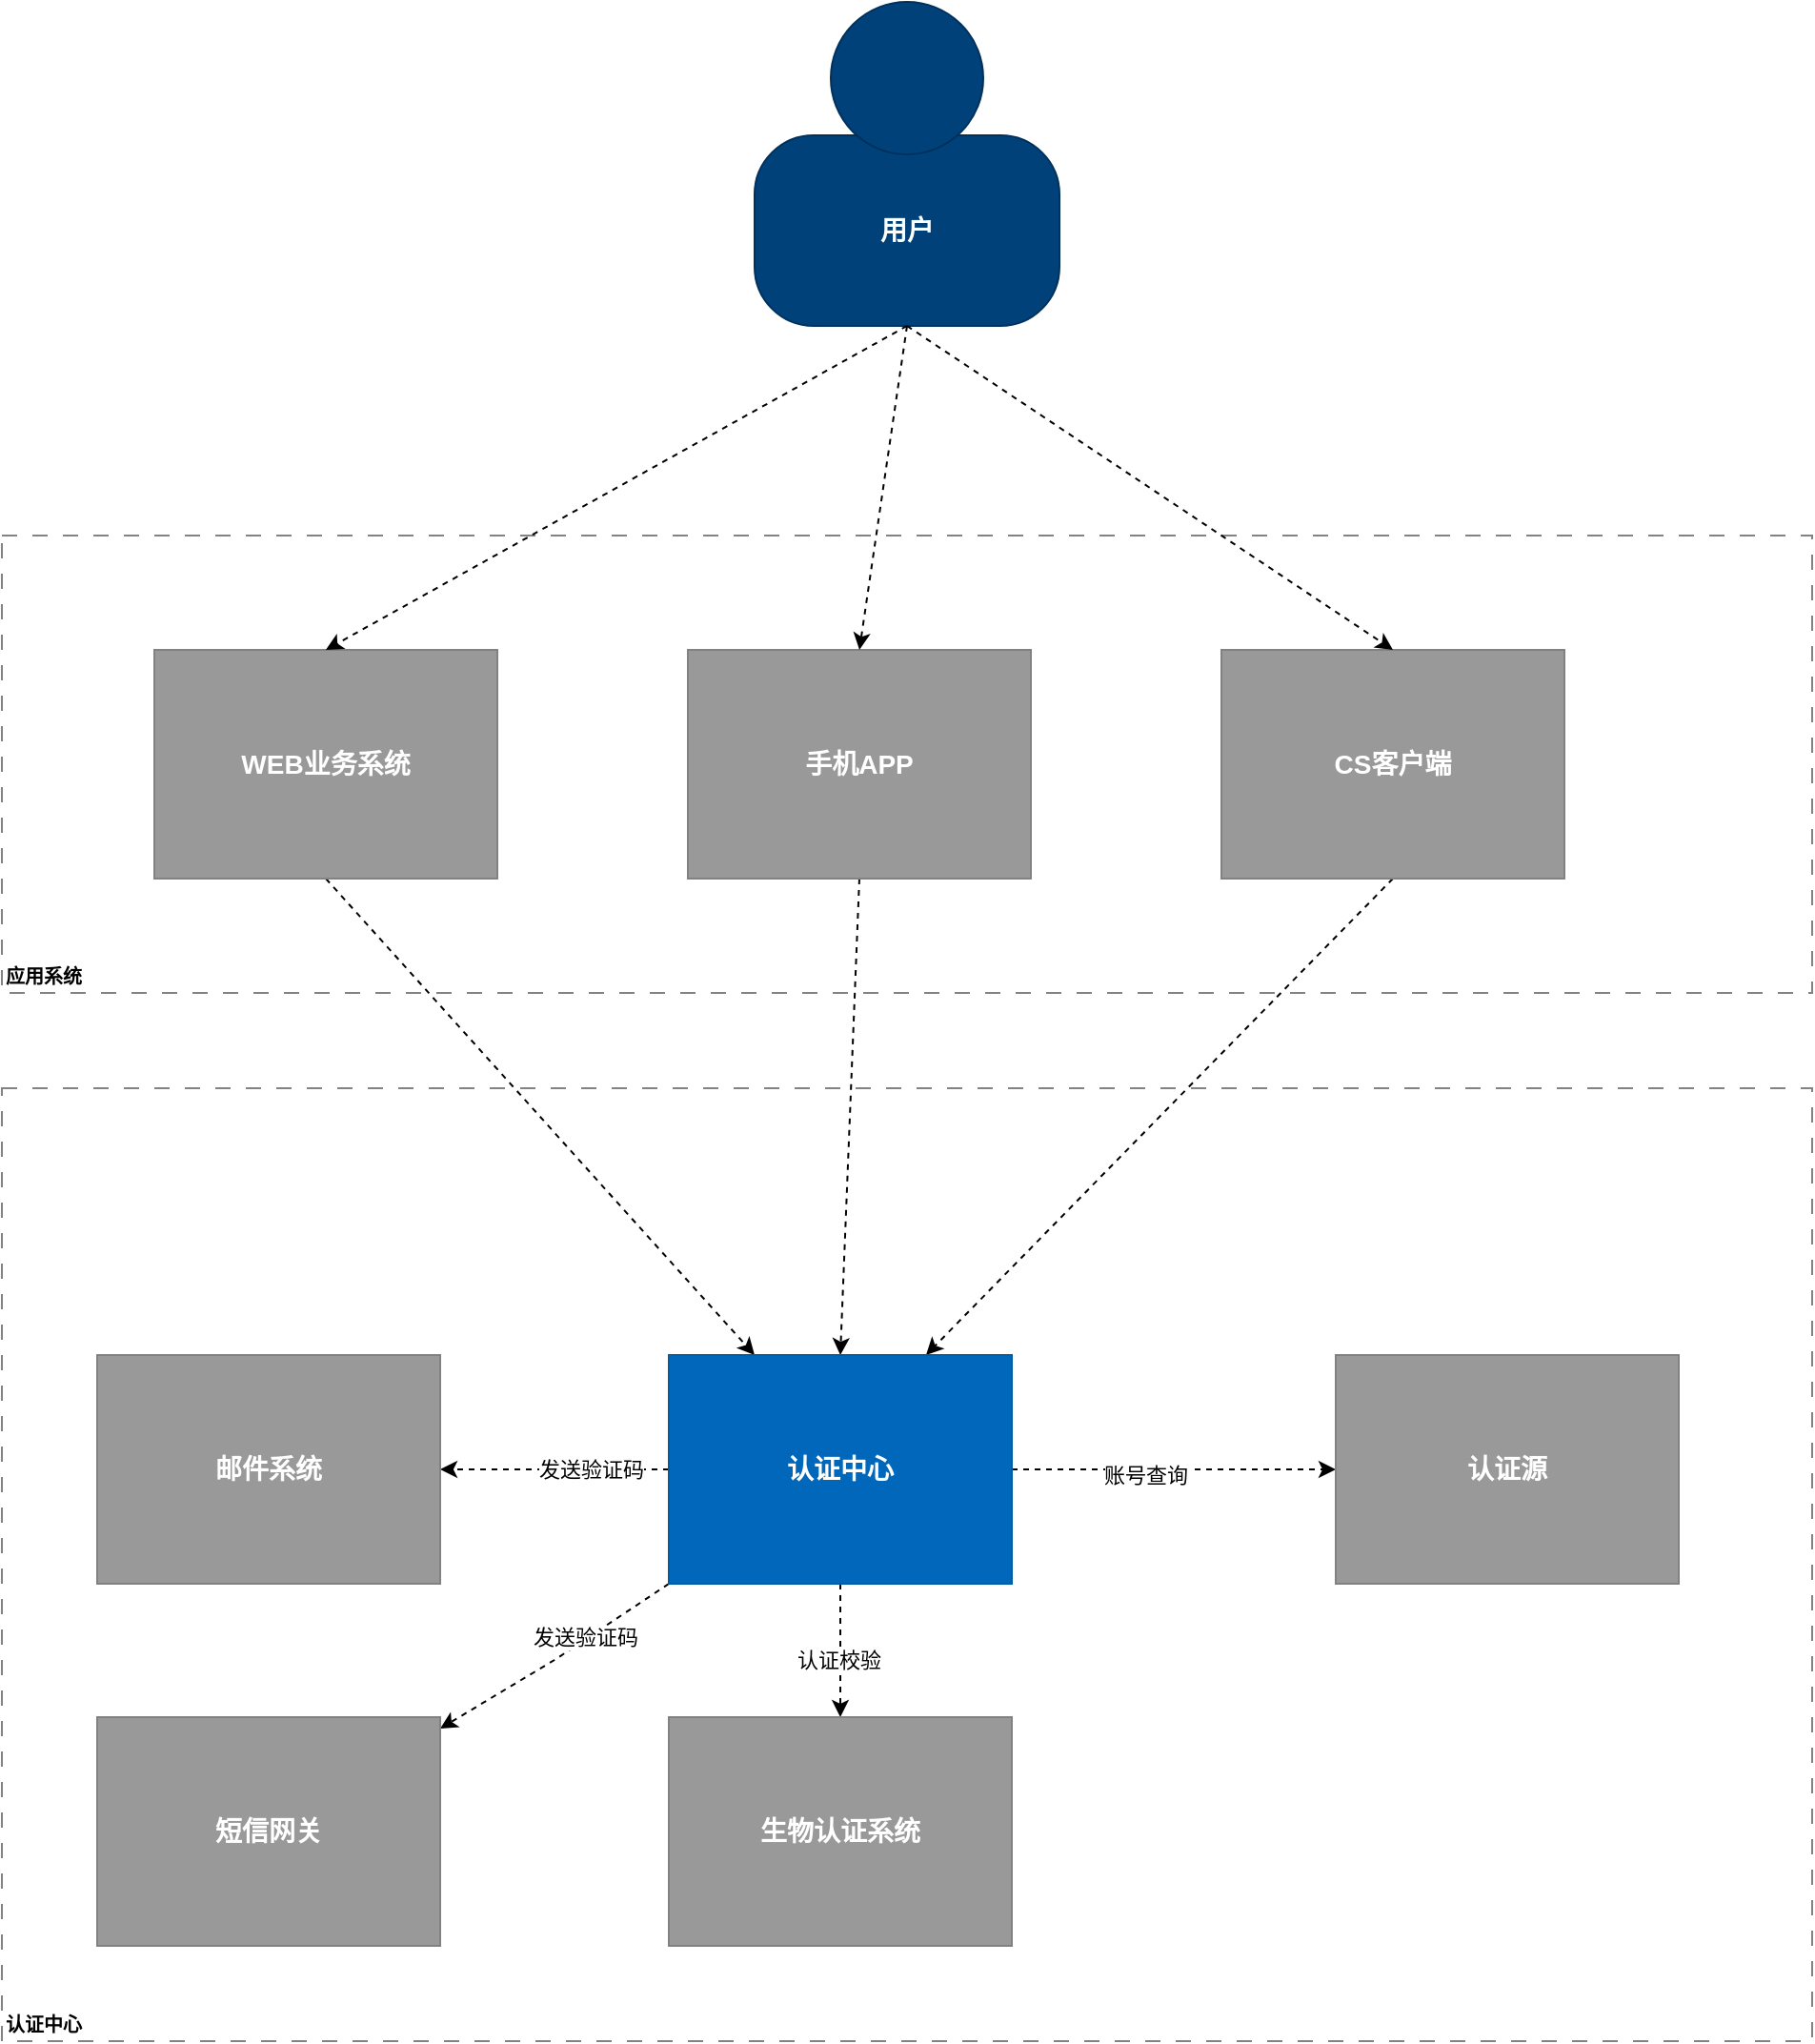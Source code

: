 <mxfile version="13.1.3" type="github"><diagram name="Page-1" id="9f46799a-70d6-7492-0946-bef42562c5a5"><mxGraphModel dx="1422" dy="1645" grid="1" gridSize="10" guides="1" tooltips="1" connect="1" arrows="1" fold="1" page="1" pageScale="1" pageWidth="1100" pageHeight="850" background="#ffffff" math="0" shadow="0"><root><mxCell id="0"/><mxCell id="1" parent="0"/><object label="&lt;b&gt;认证中心&lt;/b&gt;" placeholders="1" name="Software System Name" id="ozthSqmPlwRFiOnR1lLT-12"><mxCell style="rounded=0;whiteSpace=wrap;html=1;strokeColor=#828282;fillColor=none;fontColor=#000000;align=left;labelPosition=center;verticalLabelPosition=middle;verticalAlign=bottom;dashed=1;strokeWidth=1;perimeterSpacing=0;spacing=2;spacingTop=0;fontSize=10;dashPattern=8 8;" vertex="1" parent="1"><mxGeometry x="10" y="-220" width="950" height="500" as="geometry"/></mxCell></object><object label="&lt;b&gt;应用系统&lt;/b&gt;" placeholders="1" name="Software System Name" id="ozthSqmPlwRFiOnR1lLT-11"><mxCell style="rounded=0;whiteSpace=wrap;html=1;strokeColor=#828282;fillColor=none;fontColor=#000000;align=left;labelPosition=center;verticalLabelPosition=middle;verticalAlign=bottom;dashed=1;strokeWidth=1;perimeterSpacing=0;spacing=2;spacingTop=0;fontSize=10;dashPattern=8 8;" vertex="1" parent="1"><mxGeometry x="10" y="-510" width="950" height="240" as="geometry"/></mxCell></object><object label="" placeholders="1" instruction="edit data of the lower shape within the group" id="ozthSqmPlwRFiOnR1lLT-1"><mxCell style="group;resizable=0;" vertex="1" connectable="0" parent="1"><mxGeometry x="405" y="-790" width="160" height="170" as="geometry"/></mxCell></object><object label="&lt;div style=&quot;color: rgb(255 , 255 , 255) ; white-space: normal&quot;&gt;&lt;span style=&quot;font-size: 14px&quot;&gt;&lt;b&gt;用户&lt;/b&gt;&lt;/span&gt;&lt;/div&gt;" name="Actor Name" description="Description" placeholders="1" id="ozthSqmPlwRFiOnR1lLT-2"><mxCell style="rounded=1;whiteSpace=wrap;html=1;strokeColor=#00315C;fillColor=#004179;fontColor=#000000;arcSize=31;" vertex="1" parent="ozthSqmPlwRFiOnR1lLT-1"><mxGeometry y="70" width="160" height="100" as="geometry"/></mxCell></object><mxCell id="ozthSqmPlwRFiOnR1lLT-3" value="" style="ellipse;whiteSpace=wrap;html=1;aspect=fixed;strokeColor=#00315C;fillColor=#004179;fontColor=#000000;" vertex="1" parent="ozthSqmPlwRFiOnR1lLT-1"><mxGeometry x="40" width="80" height="80" as="geometry"/></mxCell><mxCell id="ozthSqmPlwRFiOnR1lLT-39" style="edgeStyle=none;rounded=0;orthogonalLoop=1;jettySize=auto;html=1;exitX=0.5;exitY=1;exitDx=0;exitDy=0;entryX=0.5;entryY=0;entryDx=0;entryDy=0;dashed=1;" edge="1" parent="1" source="ozthSqmPlwRFiOnR1lLT-6" target="ozthSqmPlwRFiOnR1lLT-14"><mxGeometry relative="1" as="geometry"/></mxCell><object label="&lt;span style=&quot;font-size: 14px&quot;&gt;&lt;b&gt;手机APP&lt;/b&gt;&lt;/span&gt;" placeholders="1" name="External System Name" description="Description of Software System" id="ozthSqmPlwRFiOnR1lLT-6"><mxCell style="rounded=0;whiteSpace=wrap;html=1;fillColor=#999999;fontColor=#FFFFFF;strokeColor=#828282;resizable=0;" vertex="1" parent="1"><mxGeometry x="370" y="-450" width="180" height="120" as="geometry"/></mxCell></object><mxCell id="ozthSqmPlwRFiOnR1lLT-40" style="edgeStyle=none;rounded=0;orthogonalLoop=1;jettySize=auto;html=1;exitX=0.5;exitY=1;exitDx=0;exitDy=0;dashed=1;entryX=0.75;entryY=0;entryDx=0;entryDy=0;" edge="1" parent="1" source="ozthSqmPlwRFiOnR1lLT-9" target="ozthSqmPlwRFiOnR1lLT-14"><mxGeometry relative="1" as="geometry"><mxPoint x="450" y="-80" as="targetPoint"/></mxGeometry></mxCell><object label="&lt;div&gt;&lt;span style=&quot;font-size: 14px&quot;&gt;&lt;b&gt;CS客户端&lt;/b&gt;&lt;/span&gt;&lt;/div&gt;" placeholders="1" name="External System Name" description="Description of Software System" id="ozthSqmPlwRFiOnR1lLT-9"><mxCell style="rounded=0;whiteSpace=wrap;html=1;fillColor=#999999;fontColor=#FFFFFF;strokeColor=#828282;resizable=0;" vertex="1" parent="1"><mxGeometry x="650" y="-450" width="180" height="120" as="geometry"/></mxCell></object><mxCell id="ozthSqmPlwRFiOnR1lLT-38" style="rounded=0;orthogonalLoop=1;jettySize=auto;html=1;exitX=0.5;exitY=1;exitDx=0;exitDy=0;dashed=1;entryX=0.25;entryY=0;entryDx=0;entryDy=0;" edge="1" parent="1" source="ozthSqmPlwRFiOnR1lLT-7" target="ozthSqmPlwRFiOnR1lLT-14"><mxGeometry relative="1" as="geometry"/></mxCell><object label="&lt;div&gt;&lt;span style=&quot;font-size: 14px&quot;&gt;&lt;b&gt;WEB业务系统&lt;/b&gt;&lt;/span&gt;&lt;/div&gt;" placeholders="1" name="External System Name" description="Description of Software System" id="ozthSqmPlwRFiOnR1lLT-7"><mxCell style="rounded=0;whiteSpace=wrap;html=1;fillColor=#999999;fontColor=#FFFFFF;strokeColor=#828282;resizable=0;" vertex="1" parent="1"><mxGeometry x="90" y="-450" width="180" height="120" as="geometry"/></mxCell></object><mxCell id="ozthSqmPlwRFiOnR1lLT-41" style="edgeStyle=none;rounded=0;orthogonalLoop=1;jettySize=auto;html=1;dashed=1;" edge="1" parent="1" source="ozthSqmPlwRFiOnR1lLT-14" target="ozthSqmPlwRFiOnR1lLT-24"><mxGeometry relative="1" as="geometry"/></mxCell><mxCell id="ozthSqmPlwRFiOnR1lLT-48" value="发送验证码" style="edgeLabel;html=1;align=center;verticalAlign=middle;resizable=0;points=[];" vertex="1" connectable="0" parent="ozthSqmPlwRFiOnR1lLT-41"><mxGeometry x="-0.317" relative="1" as="geometry"><mxPoint as="offset"/></mxGeometry></mxCell><mxCell id="ozthSqmPlwRFiOnR1lLT-42" style="edgeStyle=none;rounded=0;orthogonalLoop=1;jettySize=auto;html=1;exitX=1;exitY=0.5;exitDx=0;exitDy=0;dashed=1;comic=0;" edge="1" parent="1" source="ozthSqmPlwRFiOnR1lLT-14" target="ozthSqmPlwRFiOnR1lLT-21"><mxGeometry relative="1" as="geometry"/></mxCell><mxCell id="ozthSqmPlwRFiOnR1lLT-43" value="账号查询" style="edgeLabel;html=1;align=center;verticalAlign=middle;resizable=0;points=[];" vertex="1" connectable="0" parent="ozthSqmPlwRFiOnR1lLT-42"><mxGeometry x="-0.176" y="-3" relative="1" as="geometry"><mxPoint as="offset"/></mxGeometry></mxCell><mxCell id="ozthSqmPlwRFiOnR1lLT-44" style="edgeStyle=none;rounded=0;orthogonalLoop=1;jettySize=auto;html=1;exitX=0.5;exitY=1;exitDx=0;exitDy=0;dashed=1;endArrow=classic;endFill=1;" edge="1" parent="1" source="ozthSqmPlwRFiOnR1lLT-14" target="ozthSqmPlwRFiOnR1lLT-31"><mxGeometry relative="1" as="geometry"><Array as="points"><mxPoint x="450" y="70"/></Array></mxGeometry></mxCell><mxCell id="ozthSqmPlwRFiOnR1lLT-49" value="认证校验" style="edgeLabel;html=1;align=center;verticalAlign=middle;resizable=0;points=[];" vertex="1" connectable="0" parent="ozthSqmPlwRFiOnR1lLT-44"><mxGeometry x="0.143" y="-1" relative="1" as="geometry"><mxPoint as="offset"/></mxGeometry></mxCell><mxCell id="ozthSqmPlwRFiOnR1lLT-46" style="edgeStyle=none;rounded=0;orthogonalLoop=1;jettySize=auto;html=1;exitX=0;exitY=1;exitDx=0;exitDy=0;dashed=1;" edge="1" parent="1" source="ozthSqmPlwRFiOnR1lLT-14" target="ozthSqmPlwRFiOnR1lLT-25"><mxGeometry relative="1" as="geometry"><Array as="points"><mxPoint x="300" y="80"/></Array></mxGeometry></mxCell><mxCell id="ozthSqmPlwRFiOnR1lLT-47" value="发送验证码" style="edgeLabel;html=1;align=center;verticalAlign=middle;resizable=0;points=[];" vertex="1" connectable="0" parent="ozthSqmPlwRFiOnR1lLT-46"><mxGeometry x="0.015" y="-19" relative="1" as="geometry"><mxPoint x="25" y="4" as="offset"/></mxGeometry></mxCell><object label="&lt;div&gt;&lt;span style=&quot;font-size: 14px&quot;&gt;&lt;b&gt;认证中心&lt;/b&gt;&lt;/span&gt;&lt;/div&gt;" placeholders="1" name="Software System Name" description="Description" id="ozthSqmPlwRFiOnR1lLT-14"><mxCell style="rounded=0;whiteSpace=wrap;html=1;fillColor=#0067BA;fontColor=#FFFFFF;strokeColor=#005DA8;resizable=0;" vertex="1" parent="1"><mxGeometry x="360" y="-80" width="180" height="120" as="geometry"/></mxCell></object><object label="&lt;span style=&quot;font-size: 14px&quot;&gt;&lt;b&gt;认证源&lt;/b&gt;&lt;/span&gt;" placeholders="1" name="External System Name" description="Description of Software System" id="ozthSqmPlwRFiOnR1lLT-21"><mxCell style="rounded=0;whiteSpace=wrap;html=1;fillColor=#999999;fontColor=#FFFFFF;strokeColor=#828282;resizable=0;" vertex="1" parent="1"><mxGeometry x="710" y="-80" width="180" height="120" as="geometry"/></mxCell></object><object label="&lt;span style=&quot;font-size: 14px&quot;&gt;&lt;b&gt;邮件系统&lt;/b&gt;&lt;/span&gt;" placeholders="1" name="External System Name" description="Description of Software System" id="ozthSqmPlwRFiOnR1lLT-24"><mxCell style="rounded=0;whiteSpace=wrap;html=1;fillColor=#999999;fontColor=#FFFFFF;strokeColor=#828282;resizable=0;" vertex="1" parent="1"><mxGeometry x="60" y="-80" width="180" height="120" as="geometry"/></mxCell></object><object label="&lt;span style=&quot;font-size: 14px&quot;&gt;&lt;b&gt;短信网关&lt;/b&gt;&lt;/span&gt;" placeholders="1" name="External System Name" description="Description of Software System" id="ozthSqmPlwRFiOnR1lLT-25"><mxCell style="rounded=0;whiteSpace=wrap;html=1;fillColor=#999999;fontColor=#FFFFFF;strokeColor=#828282;resizable=0;" vertex="1" parent="1"><mxGeometry x="60" y="110" width="180" height="120" as="geometry"/></mxCell></object><object label="&lt;span style=&quot;font-size: 14px&quot;&gt;&lt;b&gt;生物认证系统&lt;/b&gt;&lt;/span&gt;" placeholders="1" name="External System Name" description="Description of Software System" id="ozthSqmPlwRFiOnR1lLT-31"><mxCell style="rounded=0;whiteSpace=wrap;html=1;fillColor=#999999;fontColor=#FFFFFF;strokeColor=#828282;resizable=0;" vertex="1" parent="1"><mxGeometry x="360" y="110" width="180" height="120" as="geometry"/></mxCell></object><mxCell id="ozthSqmPlwRFiOnR1lLT-50" style="edgeStyle=none;rounded=0;orthogonalLoop=1;jettySize=auto;html=1;exitX=0.5;exitY=1;exitDx=0;exitDy=0;entryX=0.5;entryY=0;entryDx=0;entryDy=0;dashed=1;endArrow=classic;endFill=1;" edge="1" parent="1" source="ozthSqmPlwRFiOnR1lLT-2" target="ozthSqmPlwRFiOnR1lLT-9"><mxGeometry relative="1" as="geometry"/></mxCell><mxCell id="ozthSqmPlwRFiOnR1lLT-51" style="edgeStyle=none;rounded=0;orthogonalLoop=1;jettySize=auto;html=1;exitX=0.5;exitY=1;exitDx=0;exitDy=0;entryX=0.5;entryY=0;entryDx=0;entryDy=0;dashed=1;endArrow=classic;endFill=1;" edge="1" parent="1" source="ozthSqmPlwRFiOnR1lLT-2" target="ozthSqmPlwRFiOnR1lLT-6"><mxGeometry relative="1" as="geometry"/></mxCell><mxCell id="ozthSqmPlwRFiOnR1lLT-52" style="edgeStyle=none;rounded=0;orthogonalLoop=1;jettySize=auto;html=1;exitX=0.5;exitY=1;exitDx=0;exitDy=0;entryX=0.5;entryY=0;entryDx=0;entryDy=0;dashed=1;endArrow=classic;endFill=1;" edge="1" parent="1" source="ozthSqmPlwRFiOnR1lLT-2" target="ozthSqmPlwRFiOnR1lLT-7"><mxGeometry relative="1" as="geometry"/></mxCell></root></mxGraphModel></diagram></mxfile>